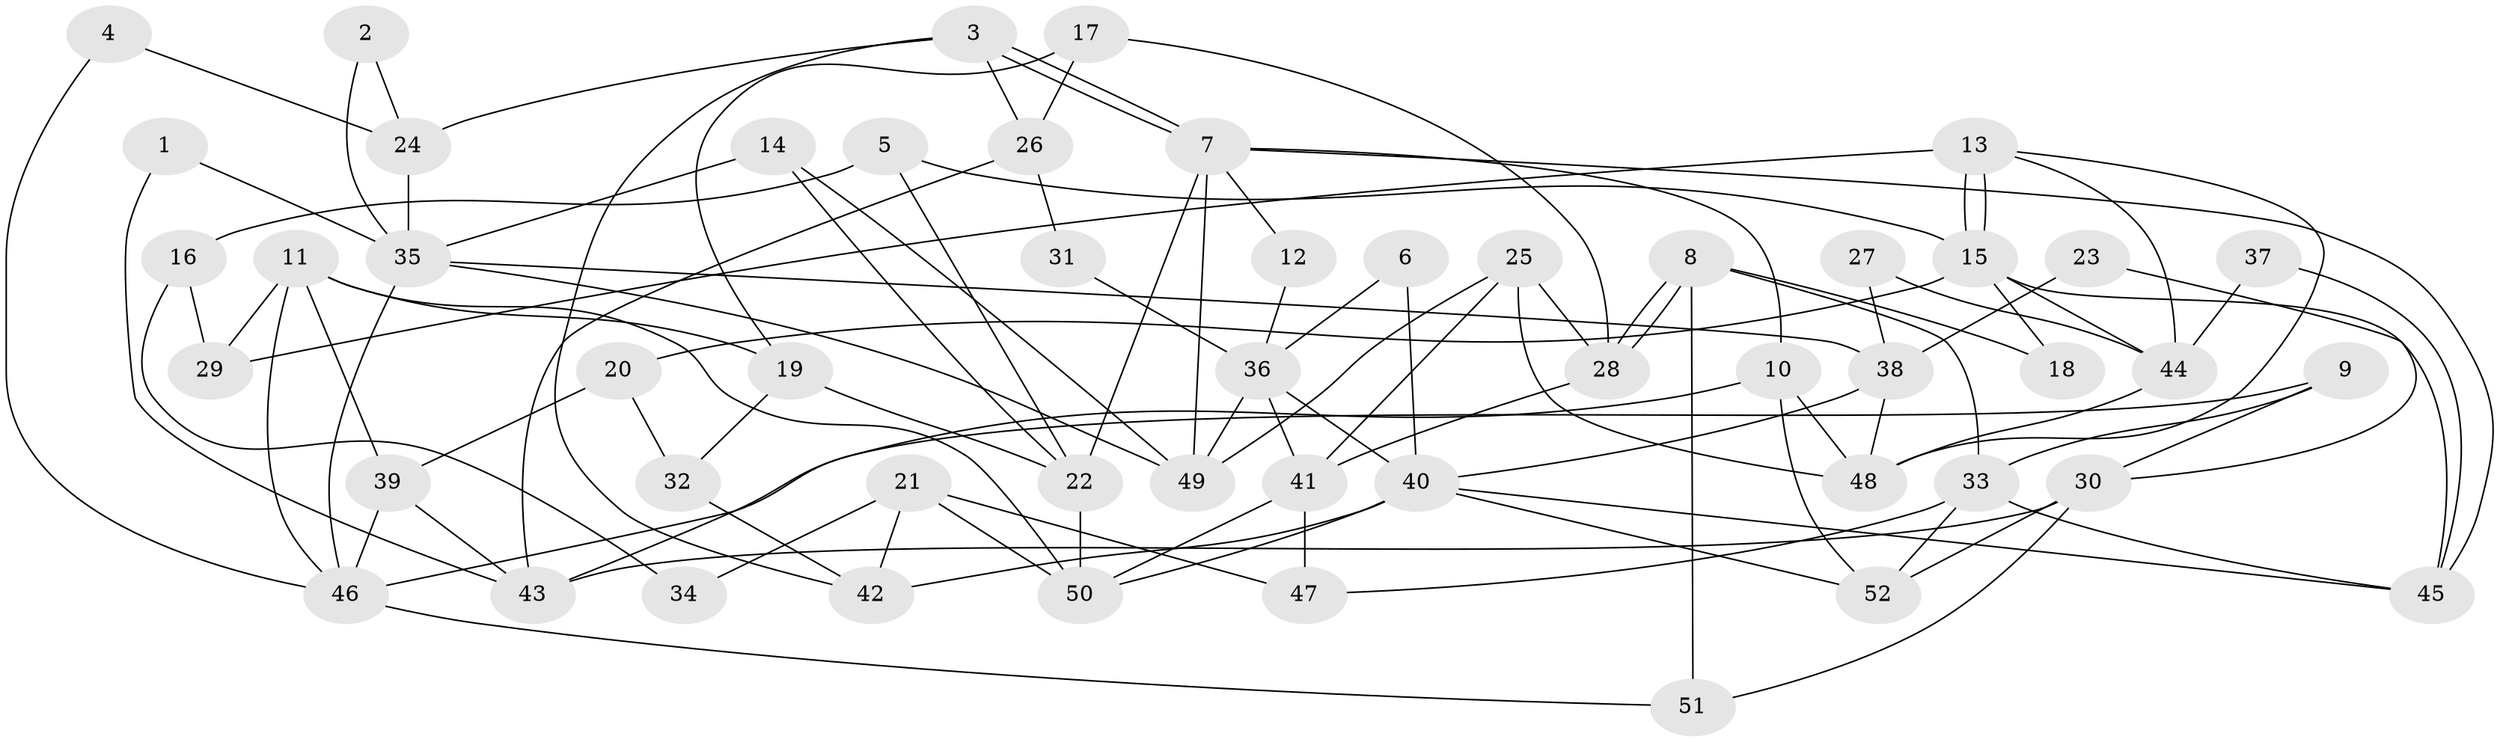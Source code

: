 // coarse degree distribution, {4: 0.21621621621621623, 6: 0.13513513513513514, 2: 0.21621621621621623, 3: 0.13513513513513514, 7: 0.02702702702702703, 5: 0.1891891891891892, 9: 0.02702702702702703, 8: 0.05405405405405406}
// Generated by graph-tools (version 1.1) at 2025/37/03/04/25 23:37:00]
// undirected, 52 vertices, 104 edges
graph export_dot {
  node [color=gray90,style=filled];
  1;
  2;
  3;
  4;
  5;
  6;
  7;
  8;
  9;
  10;
  11;
  12;
  13;
  14;
  15;
  16;
  17;
  18;
  19;
  20;
  21;
  22;
  23;
  24;
  25;
  26;
  27;
  28;
  29;
  30;
  31;
  32;
  33;
  34;
  35;
  36;
  37;
  38;
  39;
  40;
  41;
  42;
  43;
  44;
  45;
  46;
  47;
  48;
  49;
  50;
  51;
  52;
  1 -- 35;
  1 -- 43;
  2 -- 24;
  2 -- 35;
  3 -- 42;
  3 -- 7;
  3 -- 7;
  3 -- 24;
  3 -- 26;
  4 -- 24;
  4 -- 46;
  5 -- 22;
  5 -- 15;
  5 -- 16;
  6 -- 40;
  6 -- 36;
  7 -- 49;
  7 -- 10;
  7 -- 12;
  7 -- 22;
  7 -- 45;
  8 -- 28;
  8 -- 28;
  8 -- 33;
  8 -- 18;
  8 -- 51;
  9 -- 46;
  9 -- 30;
  9 -- 33;
  10 -- 43;
  10 -- 48;
  10 -- 52;
  11 -- 50;
  11 -- 39;
  11 -- 19;
  11 -- 29;
  11 -- 46;
  12 -- 36;
  13 -- 44;
  13 -- 15;
  13 -- 15;
  13 -- 29;
  13 -- 48;
  14 -- 49;
  14 -- 22;
  14 -- 35;
  15 -- 45;
  15 -- 18;
  15 -- 20;
  15 -- 44;
  16 -- 29;
  16 -- 34;
  17 -- 28;
  17 -- 26;
  17 -- 19;
  19 -- 22;
  19 -- 32;
  20 -- 32;
  20 -- 39;
  21 -- 47;
  21 -- 50;
  21 -- 34;
  21 -- 42;
  22 -- 50;
  23 -- 38;
  23 -- 30;
  24 -- 35;
  25 -- 28;
  25 -- 48;
  25 -- 41;
  25 -- 49;
  26 -- 43;
  26 -- 31;
  27 -- 38;
  27 -- 44;
  28 -- 41;
  30 -- 51;
  30 -- 52;
  30 -- 43;
  31 -- 36;
  32 -- 42;
  33 -- 52;
  33 -- 45;
  33 -- 47;
  35 -- 38;
  35 -- 46;
  35 -- 49;
  36 -- 40;
  36 -- 49;
  36 -- 41;
  37 -- 45;
  37 -- 44;
  38 -- 48;
  38 -- 40;
  39 -- 46;
  39 -- 43;
  40 -- 50;
  40 -- 45;
  40 -- 42;
  40 -- 52;
  41 -- 47;
  41 -- 50;
  44 -- 48;
  46 -- 51;
}
